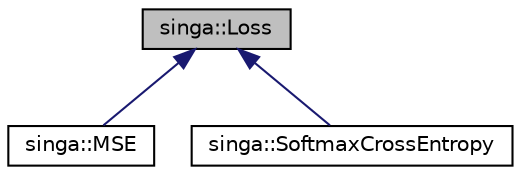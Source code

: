 digraph "singa::Loss"
{
  edge [fontname="Helvetica",fontsize="10",labelfontname="Helvetica",labelfontsize="10"];
  node [fontname="Helvetica",fontsize="10",shape=record];
  Node0 [label="singa::Loss",height=0.2,width=0.4,color="black", fillcolor="grey75", style="filled", fontcolor="black"];
  Node0 -> Node1 [dir="back",color="midnightblue",fontsize="10",style="solid",fontname="Helvetica"];
  Node1 [label="singa::MSE",height=0.2,width=0.4,color="black", fillcolor="white", style="filled",URL="$classsinga_1_1MSE.html",tooltip="MSE is for mean squared error or squared euclidean distance. "];
  Node0 -> Node2 [dir="back",color="midnightblue",fontsize="10",style="solid",fontname="Helvetica"];
  Node2 [label="singa::SoftmaxCrossEntropy",height=0.2,width=0.4,color="black", fillcolor="white", style="filled",URL="$classsinga_1_1SoftmaxCrossEntropy.html",tooltip="Softmax + cross entropy for multi-category classification. "];
}

